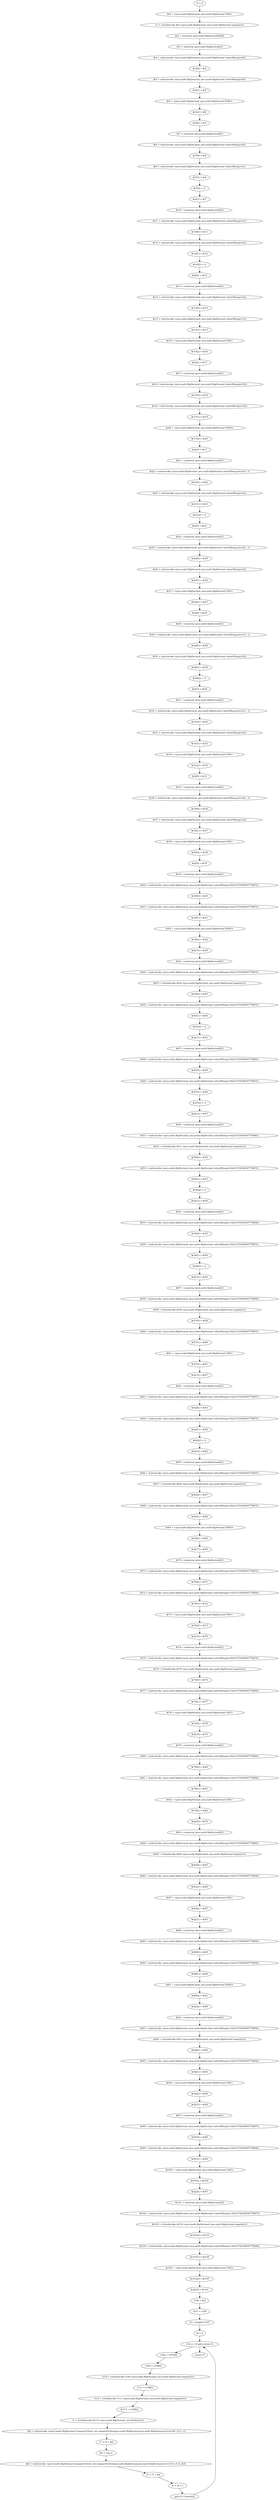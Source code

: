 digraph "unitGraph" {
    "i5 = 0"
    "$r0 = <java.math.BigDecimal: java.math.BigDecimal ONE>"
    "r1 = virtualinvoke $r0.<java.math.BigDecimal: java.math.BigDecimal negate()>()"
    "$r2 = newarray (java.math.BigDecimal[])[26]"
    "$r3 = newarray (java.math.BigDecimal)[3]"
    "$r4 = staticinvoke <java.math.BigDecimal: java.math.BigDecimal valueOf(long)>(0L)"
    "$r3[0] = $r4"
    "$r5 = staticinvoke <java.math.BigDecimal: java.math.BigDecimal valueOf(long)>(0L)"
    "$r3[1] = $r5"
    "$r6 = <java.math.BigDecimal: java.math.BigDecimal ZERO>"
    "$r3[2] = $r6"
    "$r2[0] = $r3"
    "$r7 = newarray (java.math.BigDecimal)[3]"
    "$r8 = staticinvoke <java.math.BigDecimal: java.math.BigDecimal valueOf(long)>(0L)"
    "$r7[0] = $r8"
    "$r9 = staticinvoke <java.math.BigDecimal: java.math.BigDecimal valueOf(long)>(1L)"
    "$r7[1] = $r9"
    "$r7[2] = r1"
    "$r2[1] = $r7"
    "$r10 = newarray (java.math.BigDecimal)[3]"
    "$r11 = staticinvoke <java.math.BigDecimal: java.math.BigDecimal valueOf(long)>(1L)"
    "$r10[0] = $r11"
    "$r12 = staticinvoke <java.math.BigDecimal: java.math.BigDecimal valueOf(long)>(2L)"
    "$r10[1] = $r12"
    "$r10[2] = r1"
    "$r2[2] = $r10"
    "$r13 = newarray (java.math.BigDecimal)[3]"
    "$r14 = staticinvoke <java.math.BigDecimal: java.math.BigDecimal valueOf(long)>(2L)"
    "$r13[0] = $r14"
    "$r15 = staticinvoke <java.math.BigDecimal: java.math.BigDecimal valueOf(long)>(1L)"
    "$r13[1] = $r15"
    "$r16 = <java.math.BigDecimal: java.math.BigDecimal ONE>"
    "$r13[2] = $r16"
    "$r2[3] = $r13"
    "$r17 = newarray (java.math.BigDecimal)[3]"
    "$r18 = staticinvoke <java.math.BigDecimal: java.math.BigDecimal valueOf(long)>(10L)"
    "$r17[0] = $r18"
    "$r19 = staticinvoke <java.math.BigDecimal: java.math.BigDecimal valueOf(long)>(10L)"
    "$r17[1] = $r19"
    "$r20 = <java.math.BigDecimal: java.math.BigDecimal ZERO>"
    "$r17[2] = $r20"
    "$r2[4] = $r17"
    "$r21 = newarray (java.math.BigDecimal)[3]"
    "$r22 = staticinvoke <java.math.BigDecimal: java.math.BigDecimal valueOf(long,int)>(2L, 1)"
    "$r21[0] = $r22"
    "$r23 = staticinvoke <java.math.BigDecimal: java.math.BigDecimal valueOf(long)>(2L)"
    "$r21[1] = $r23"
    "$r21[2] = r1"
    "$r2[5] = $r21"
    "$r24 = newarray (java.math.BigDecimal)[3]"
    "$r25 = staticinvoke <java.math.BigDecimal: java.math.BigDecimal valueOf(long,int)>(2L, -1)"
    "$r24[0] = $r25"
    "$r26 = staticinvoke <java.math.BigDecimal: java.math.BigDecimal valueOf(long)>(2L)"
    "$r24[1] = $r26"
    "$r27 = <java.math.BigDecimal: java.math.BigDecimal ONE>"
    "$r24[2] = $r27"
    "$r2[6] = $r24"
    "$r28 = newarray (java.math.BigDecimal)[3]"
    "$r29 = staticinvoke <java.math.BigDecimal: java.math.BigDecimal valueOf(long,int)>(1L, 1)"
    "$r28[0] = $r29"
    "$r30 = staticinvoke <java.math.BigDecimal: java.math.BigDecimal valueOf(long)>(2L)"
    "$r28[1] = $r30"
    "$r28[2] = r1"
    "$r2[7] = $r28"
    "$r31 = newarray (java.math.BigDecimal)[3]"
    "$r32 = staticinvoke <java.math.BigDecimal: java.math.BigDecimal valueOf(long,int)>(1L, -1)"
    "$r31[0] = $r32"
    "$r33 = staticinvoke <java.math.BigDecimal: java.math.BigDecimal valueOf(long)>(2L)"
    "$r31[1] = $r33"
    "$r34 = <java.math.BigDecimal: java.math.BigDecimal ONE>"
    "$r31[2] = $r34"
    "$r2[8] = $r31"
    "$r35 = newarray (java.math.BigDecimal)[3]"
    "$r36 = staticinvoke <java.math.BigDecimal: java.math.BigDecimal valueOf(long,int)>(5L, -1)"
    "$r35[0] = $r36"
    "$r37 = staticinvoke <java.math.BigDecimal: java.math.BigDecimal valueOf(long)>(2L)"
    "$r35[1] = $r37"
    "$r38 = <java.math.BigDecimal: java.math.BigDecimal ONE>"
    "$r35[2] = $r38"
    "$r2[9] = $r35"
    "$r39 = newarray (java.math.BigDecimal)[3]"
    "$r40 = staticinvoke <java.math.BigDecimal: java.math.BigDecimal valueOf(long)>(9223372036854775807L)"
    "$r39[0] = $r40"
    "$r41 = staticinvoke <java.math.BigDecimal: java.math.BigDecimal valueOf(long)>(9223372036854775807L)"
    "$r39[1] = $r41"
    "$r42 = <java.math.BigDecimal: java.math.BigDecimal ZERO>"
    "$r39[2] = $r42"
    "$r2[10] = $r39"
    "$r43 = newarray (java.math.BigDecimal)[3]"
    "$r44 = staticinvoke <java.math.BigDecimal: java.math.BigDecimal valueOf(long)>(9223372036854775807L)"
    "$r45 = virtualinvoke $r44.<java.math.BigDecimal: java.math.BigDecimal negate()>()"
    "$r43[0] = $r45"
    "$r46 = staticinvoke <java.math.BigDecimal: java.math.BigDecimal valueOf(long)>(9223372036854775807L)"
    "$r43[1] = $r46"
    "$r43[2] = r1"
    "$r2[11] = $r43"
    "$r47 = newarray (java.math.BigDecimal)[3]"
    "$r48 = staticinvoke <java.math.BigDecimal: java.math.BigDecimal valueOf(long)>(9223372036854775806L)"
    "$r47[0] = $r48"
    "$r49 = staticinvoke <java.math.BigDecimal: java.math.BigDecimal valueOf(long)>(9223372036854775807L)"
    "$r47[1] = $r49"
    "$r47[2] = r1"
    "$r2[12] = $r47"
    "$r50 = newarray (java.math.BigDecimal)[3]"
    "$r51 = staticinvoke <java.math.BigDecimal: java.math.BigDecimal valueOf(long)>(9223372036854775806L)"
    "$r52 = virtualinvoke $r51.<java.math.BigDecimal: java.math.BigDecimal negate()>()"
    "$r50[0] = $r52"
    "$r53 = staticinvoke <java.math.BigDecimal: java.math.BigDecimal valueOf(long)>(9223372036854775807L)"
    "$r50[1] = $r53"
    "$r50[2] = r1"
    "$r2[13] = $r50"
    "$r54 = newarray (java.math.BigDecimal)[3]"
    "$r55 = staticinvoke <java.math.BigDecimal: java.math.BigDecimal valueOf(long)>(-9223372036854775808L)"
    "$r54[0] = $r55"
    "$r56 = staticinvoke <java.math.BigDecimal: java.math.BigDecimal valueOf(long)>(9223372036854775807L)"
    "$r54[1] = $r56"
    "$r54[2] = r1"
    "$r2[14] = $r54"
    "$r57 = newarray (java.math.BigDecimal)[3]"
    "$r58 = staticinvoke <java.math.BigDecimal: java.math.BigDecimal valueOf(long)>(-9223372036854775808L)"
    "$r59 = virtualinvoke $r58.<java.math.BigDecimal: java.math.BigDecimal negate()>()"
    "$r57[0] = $r59"
    "$r60 = staticinvoke <java.math.BigDecimal: java.math.BigDecimal valueOf(long)>(9223372036854775807L)"
    "$r57[1] = $r60"
    "$r61 = <java.math.BigDecimal: java.math.BigDecimal ONE>"
    "$r57[2] = $r61"
    "$r2[15] = $r57"
    "$r62 = newarray (java.math.BigDecimal)[3]"
    "$r63 = staticinvoke <java.math.BigDecimal: java.math.BigDecimal valueOf(long)>(-9223372036854775807L)"
    "$r62[0] = $r63"
    "$r64 = staticinvoke <java.math.BigDecimal: java.math.BigDecimal valueOf(long)>(9223372036854775807L)"
    "$r62[1] = $r64"
    "$r62[2] = r1"
    "$r2[16] = $r62"
    "$r65 = newarray (java.math.BigDecimal)[3]"
    "$r66 = staticinvoke <java.math.BigDecimal: java.math.BigDecimal valueOf(long)>(-9223372036854775807L)"
    "$r67 = virtualinvoke $r66.<java.math.BigDecimal: java.math.BigDecimal negate()>()"
    "$r65[0] = $r67"
    "$r68 = staticinvoke <java.math.BigDecimal: java.math.BigDecimal valueOf(long)>(9223372036854775807L)"
    "$r65[1] = $r68"
    "$r69 = <java.math.BigDecimal: java.math.BigDecimal ZERO>"
    "$r65[2] = $r69"
    "$r2[17] = $r65"
    "$r70 = newarray (java.math.BigDecimal)[3]"
    "$r71 = staticinvoke <java.math.BigDecimal: java.math.BigDecimal valueOf(long)>(9223372036854775807L)"
    "$r70[0] = $r71"
    "$r72 = staticinvoke <java.math.BigDecimal: java.math.BigDecimal valueOf(long)>(-9223372036854775808L)"
    "$r70[1] = $r72"
    "$r73 = <java.math.BigDecimal: java.math.BigDecimal ONE>"
    "$r70[2] = $r73"
    "$r2[18] = $r70"
    "$r74 = newarray (java.math.BigDecimal)[3]"
    "$r75 = staticinvoke <java.math.BigDecimal: java.math.BigDecimal valueOf(long)>(9223372036854775807L)"
    "$r76 = virtualinvoke $r75.<java.math.BigDecimal: java.math.BigDecimal negate()>()"
    "$r74[0] = $r76"
    "$r77 = staticinvoke <java.math.BigDecimal: java.math.BigDecimal valueOf(long)>(-9223372036854775808L)"
    "$r74[1] = $r77"
    "$r78 = <java.math.BigDecimal: java.math.BigDecimal ONE>"
    "$r74[2] = $r78"
    "$r2[19] = $r74"
    "$r79 = newarray (java.math.BigDecimal)[3]"
    "$r80 = staticinvoke <java.math.BigDecimal: java.math.BigDecimal valueOf(long)>(9223372036854775806L)"
    "$r79[0] = $r80"
    "$r81 = staticinvoke <java.math.BigDecimal: java.math.BigDecimal valueOf(long)>(-9223372036854775808L)"
    "$r79[1] = $r81"
    "$r82 = <java.math.BigDecimal: java.math.BigDecimal ONE>"
    "$r79[2] = $r82"
    "$r2[20] = $r79"
    "$r83 = newarray (java.math.BigDecimal)[3]"
    "$r84 = staticinvoke <java.math.BigDecimal: java.math.BigDecimal valueOf(long)>(9223372036854775806L)"
    "$r85 = virtualinvoke $r84.<java.math.BigDecimal: java.math.BigDecimal negate()>()"
    "$r83[0] = $r85"
    "$r86 = staticinvoke <java.math.BigDecimal: java.math.BigDecimal valueOf(long)>(-9223372036854775808L)"
    "$r83[1] = $r86"
    "$r87 = <java.math.BigDecimal: java.math.BigDecimal ONE>"
    "$r83[2] = $r87"
    "$r2[21] = $r83"
    "$r88 = newarray (java.math.BigDecimal)[3]"
    "$r89 = staticinvoke <java.math.BigDecimal: java.math.BigDecimal valueOf(long)>(-9223372036854775808L)"
    "$r88[0] = $r89"
    "$r90 = staticinvoke <java.math.BigDecimal: java.math.BigDecimal valueOf(long)>(-9223372036854775808L)"
    "$r88[1] = $r90"
    "$r91 = <java.math.BigDecimal: java.math.BigDecimal ZERO>"
    "$r88[2] = $r91"
    "$r2[22] = $r88"
    "$r92 = newarray (java.math.BigDecimal)[3]"
    "$r93 = staticinvoke <java.math.BigDecimal: java.math.BigDecimal valueOf(long)>(-9223372036854775808L)"
    "$r94 = virtualinvoke $r93.<java.math.BigDecimal: java.math.BigDecimal negate()>()"
    "$r92[0] = $r94"
    "$r95 = staticinvoke <java.math.BigDecimal: java.math.BigDecimal valueOf(long)>(-9223372036854775808L)"
    "$r92[1] = $r95"
    "$r96 = <java.math.BigDecimal: java.math.BigDecimal ONE>"
    "$r92[2] = $r96"
    "$r2[23] = $r92"
    "$r97 = newarray (java.math.BigDecimal)[3]"
    "$r98 = staticinvoke <java.math.BigDecimal: java.math.BigDecimal valueOf(long)>(-9223372036854775807L)"
    "$r97[0] = $r98"
    "$r99 = staticinvoke <java.math.BigDecimal: java.math.BigDecimal valueOf(long)>(-9223372036854775808L)"
    "$r97[1] = $r99"
    "$r100 = <java.math.BigDecimal: java.math.BigDecimal ONE>"
    "$r97[2] = $r100"
    "$r2[24] = $r97"
    "$r101 = newarray (java.math.BigDecimal)[3]"
    "$r102 = staticinvoke <java.math.BigDecimal: java.math.BigDecimal valueOf(long)>(-9223372036854775807L)"
    "$r103 = virtualinvoke $r102.<java.math.BigDecimal: java.math.BigDecimal negate()>()"
    "$r101[0] = $r103"
    "$r104 = staticinvoke <java.math.BigDecimal: java.math.BigDecimal valueOf(long)>(-9223372036854775808L)"
    "$r101[1] = $r104"
    "$r105 = <java.math.BigDecimal: java.math.BigDecimal ONE>"
    "$r101[2] = $r105"
    "$r2[25] = $r101"
    "r106 = $r2"
    "r107 = r106"
    "i0 = lengthof r107"
    "i6 = 0"
    "if i6 >= i0 goto return i5"
    "r108 = r107[i6]"
    "r109 = r108[0]"
    "r110 = virtualinvoke r109.<java.math.BigDecimal: java.math.BigDecimal negate()>()"
    "r111 = r108[1]"
    "r112 = virtualinvoke r111.<java.math.BigDecimal: java.math.BigDecimal negate()>()"
    "$r113 = r108[2]"
    "i1 = virtualinvoke $r113.<java.math.BigDecimal: int intValue()>()"
    "$i2 = staticinvoke <javaT.math.BigDecimal.CompareToTests: int compareToTest(java.math.BigDecimal,java.math.BigDecimal,int)>(r109, r111, i1)"
    "i7 = i5 + $i2"
    "$i3 = neg i1"
    "$i4 = staticinvoke <javaT.math.BigDecimal.CompareToTests: int compareToTest(java.math.BigDecimal,java.math.BigDecimal,int)>(r110, r112, $i3)"
    "i5 = i7 + $i4"
    "i6 = i6 + 1"
    "goto [?= (branch)]"
    "return i5"
    "i5 = 0"->"$r0 = <java.math.BigDecimal: java.math.BigDecimal ONE>";
    "$r0 = <java.math.BigDecimal: java.math.BigDecimal ONE>"->"r1 = virtualinvoke $r0.<java.math.BigDecimal: java.math.BigDecimal negate()>()";
    "r1 = virtualinvoke $r0.<java.math.BigDecimal: java.math.BigDecimal negate()>()"->"$r2 = newarray (java.math.BigDecimal[])[26]";
    "$r2 = newarray (java.math.BigDecimal[])[26]"->"$r3 = newarray (java.math.BigDecimal)[3]";
    "$r3 = newarray (java.math.BigDecimal)[3]"->"$r4 = staticinvoke <java.math.BigDecimal: java.math.BigDecimal valueOf(long)>(0L)";
    "$r4 = staticinvoke <java.math.BigDecimal: java.math.BigDecimal valueOf(long)>(0L)"->"$r3[0] = $r4";
    "$r3[0] = $r4"->"$r5 = staticinvoke <java.math.BigDecimal: java.math.BigDecimal valueOf(long)>(0L)";
    "$r5 = staticinvoke <java.math.BigDecimal: java.math.BigDecimal valueOf(long)>(0L)"->"$r3[1] = $r5";
    "$r3[1] = $r5"->"$r6 = <java.math.BigDecimal: java.math.BigDecimal ZERO>";
    "$r6 = <java.math.BigDecimal: java.math.BigDecimal ZERO>"->"$r3[2] = $r6";
    "$r3[2] = $r6"->"$r2[0] = $r3";
    "$r2[0] = $r3"->"$r7 = newarray (java.math.BigDecimal)[3]";
    "$r7 = newarray (java.math.BigDecimal)[3]"->"$r8 = staticinvoke <java.math.BigDecimal: java.math.BigDecimal valueOf(long)>(0L)";
    "$r8 = staticinvoke <java.math.BigDecimal: java.math.BigDecimal valueOf(long)>(0L)"->"$r7[0] = $r8";
    "$r7[0] = $r8"->"$r9 = staticinvoke <java.math.BigDecimal: java.math.BigDecimal valueOf(long)>(1L)";
    "$r9 = staticinvoke <java.math.BigDecimal: java.math.BigDecimal valueOf(long)>(1L)"->"$r7[1] = $r9";
    "$r7[1] = $r9"->"$r7[2] = r1";
    "$r7[2] = r1"->"$r2[1] = $r7";
    "$r2[1] = $r7"->"$r10 = newarray (java.math.BigDecimal)[3]";
    "$r10 = newarray (java.math.BigDecimal)[3]"->"$r11 = staticinvoke <java.math.BigDecimal: java.math.BigDecimal valueOf(long)>(1L)";
    "$r11 = staticinvoke <java.math.BigDecimal: java.math.BigDecimal valueOf(long)>(1L)"->"$r10[0] = $r11";
    "$r10[0] = $r11"->"$r12 = staticinvoke <java.math.BigDecimal: java.math.BigDecimal valueOf(long)>(2L)";
    "$r12 = staticinvoke <java.math.BigDecimal: java.math.BigDecimal valueOf(long)>(2L)"->"$r10[1] = $r12";
    "$r10[1] = $r12"->"$r10[2] = r1";
    "$r10[2] = r1"->"$r2[2] = $r10";
    "$r2[2] = $r10"->"$r13 = newarray (java.math.BigDecimal)[3]";
    "$r13 = newarray (java.math.BigDecimal)[3]"->"$r14 = staticinvoke <java.math.BigDecimal: java.math.BigDecimal valueOf(long)>(2L)";
    "$r14 = staticinvoke <java.math.BigDecimal: java.math.BigDecimal valueOf(long)>(2L)"->"$r13[0] = $r14";
    "$r13[0] = $r14"->"$r15 = staticinvoke <java.math.BigDecimal: java.math.BigDecimal valueOf(long)>(1L)";
    "$r15 = staticinvoke <java.math.BigDecimal: java.math.BigDecimal valueOf(long)>(1L)"->"$r13[1] = $r15";
    "$r13[1] = $r15"->"$r16 = <java.math.BigDecimal: java.math.BigDecimal ONE>";
    "$r16 = <java.math.BigDecimal: java.math.BigDecimal ONE>"->"$r13[2] = $r16";
    "$r13[2] = $r16"->"$r2[3] = $r13";
    "$r2[3] = $r13"->"$r17 = newarray (java.math.BigDecimal)[3]";
    "$r17 = newarray (java.math.BigDecimal)[3]"->"$r18 = staticinvoke <java.math.BigDecimal: java.math.BigDecimal valueOf(long)>(10L)";
    "$r18 = staticinvoke <java.math.BigDecimal: java.math.BigDecimal valueOf(long)>(10L)"->"$r17[0] = $r18";
    "$r17[0] = $r18"->"$r19 = staticinvoke <java.math.BigDecimal: java.math.BigDecimal valueOf(long)>(10L)";
    "$r19 = staticinvoke <java.math.BigDecimal: java.math.BigDecimal valueOf(long)>(10L)"->"$r17[1] = $r19";
    "$r17[1] = $r19"->"$r20 = <java.math.BigDecimal: java.math.BigDecimal ZERO>";
    "$r20 = <java.math.BigDecimal: java.math.BigDecimal ZERO>"->"$r17[2] = $r20";
    "$r17[2] = $r20"->"$r2[4] = $r17";
    "$r2[4] = $r17"->"$r21 = newarray (java.math.BigDecimal)[3]";
    "$r21 = newarray (java.math.BigDecimal)[3]"->"$r22 = staticinvoke <java.math.BigDecimal: java.math.BigDecimal valueOf(long,int)>(2L, 1)";
    "$r22 = staticinvoke <java.math.BigDecimal: java.math.BigDecimal valueOf(long,int)>(2L, 1)"->"$r21[0] = $r22";
    "$r21[0] = $r22"->"$r23 = staticinvoke <java.math.BigDecimal: java.math.BigDecimal valueOf(long)>(2L)";
    "$r23 = staticinvoke <java.math.BigDecimal: java.math.BigDecimal valueOf(long)>(2L)"->"$r21[1] = $r23";
    "$r21[1] = $r23"->"$r21[2] = r1";
    "$r21[2] = r1"->"$r2[5] = $r21";
    "$r2[5] = $r21"->"$r24 = newarray (java.math.BigDecimal)[3]";
    "$r24 = newarray (java.math.BigDecimal)[3]"->"$r25 = staticinvoke <java.math.BigDecimal: java.math.BigDecimal valueOf(long,int)>(2L, -1)";
    "$r25 = staticinvoke <java.math.BigDecimal: java.math.BigDecimal valueOf(long,int)>(2L, -1)"->"$r24[0] = $r25";
    "$r24[0] = $r25"->"$r26 = staticinvoke <java.math.BigDecimal: java.math.BigDecimal valueOf(long)>(2L)";
    "$r26 = staticinvoke <java.math.BigDecimal: java.math.BigDecimal valueOf(long)>(2L)"->"$r24[1] = $r26";
    "$r24[1] = $r26"->"$r27 = <java.math.BigDecimal: java.math.BigDecimal ONE>";
    "$r27 = <java.math.BigDecimal: java.math.BigDecimal ONE>"->"$r24[2] = $r27";
    "$r24[2] = $r27"->"$r2[6] = $r24";
    "$r2[6] = $r24"->"$r28 = newarray (java.math.BigDecimal)[3]";
    "$r28 = newarray (java.math.BigDecimal)[3]"->"$r29 = staticinvoke <java.math.BigDecimal: java.math.BigDecimal valueOf(long,int)>(1L, 1)";
    "$r29 = staticinvoke <java.math.BigDecimal: java.math.BigDecimal valueOf(long,int)>(1L, 1)"->"$r28[0] = $r29";
    "$r28[0] = $r29"->"$r30 = staticinvoke <java.math.BigDecimal: java.math.BigDecimal valueOf(long)>(2L)";
    "$r30 = staticinvoke <java.math.BigDecimal: java.math.BigDecimal valueOf(long)>(2L)"->"$r28[1] = $r30";
    "$r28[1] = $r30"->"$r28[2] = r1";
    "$r28[2] = r1"->"$r2[7] = $r28";
    "$r2[7] = $r28"->"$r31 = newarray (java.math.BigDecimal)[3]";
    "$r31 = newarray (java.math.BigDecimal)[3]"->"$r32 = staticinvoke <java.math.BigDecimal: java.math.BigDecimal valueOf(long,int)>(1L, -1)";
    "$r32 = staticinvoke <java.math.BigDecimal: java.math.BigDecimal valueOf(long,int)>(1L, -1)"->"$r31[0] = $r32";
    "$r31[0] = $r32"->"$r33 = staticinvoke <java.math.BigDecimal: java.math.BigDecimal valueOf(long)>(2L)";
    "$r33 = staticinvoke <java.math.BigDecimal: java.math.BigDecimal valueOf(long)>(2L)"->"$r31[1] = $r33";
    "$r31[1] = $r33"->"$r34 = <java.math.BigDecimal: java.math.BigDecimal ONE>";
    "$r34 = <java.math.BigDecimal: java.math.BigDecimal ONE>"->"$r31[2] = $r34";
    "$r31[2] = $r34"->"$r2[8] = $r31";
    "$r2[8] = $r31"->"$r35 = newarray (java.math.BigDecimal)[3]";
    "$r35 = newarray (java.math.BigDecimal)[3]"->"$r36 = staticinvoke <java.math.BigDecimal: java.math.BigDecimal valueOf(long,int)>(5L, -1)";
    "$r36 = staticinvoke <java.math.BigDecimal: java.math.BigDecimal valueOf(long,int)>(5L, -1)"->"$r35[0] = $r36";
    "$r35[0] = $r36"->"$r37 = staticinvoke <java.math.BigDecimal: java.math.BigDecimal valueOf(long)>(2L)";
    "$r37 = staticinvoke <java.math.BigDecimal: java.math.BigDecimal valueOf(long)>(2L)"->"$r35[1] = $r37";
    "$r35[1] = $r37"->"$r38 = <java.math.BigDecimal: java.math.BigDecimal ONE>";
    "$r38 = <java.math.BigDecimal: java.math.BigDecimal ONE>"->"$r35[2] = $r38";
    "$r35[2] = $r38"->"$r2[9] = $r35";
    "$r2[9] = $r35"->"$r39 = newarray (java.math.BigDecimal)[3]";
    "$r39 = newarray (java.math.BigDecimal)[3]"->"$r40 = staticinvoke <java.math.BigDecimal: java.math.BigDecimal valueOf(long)>(9223372036854775807L)";
    "$r40 = staticinvoke <java.math.BigDecimal: java.math.BigDecimal valueOf(long)>(9223372036854775807L)"->"$r39[0] = $r40";
    "$r39[0] = $r40"->"$r41 = staticinvoke <java.math.BigDecimal: java.math.BigDecimal valueOf(long)>(9223372036854775807L)";
    "$r41 = staticinvoke <java.math.BigDecimal: java.math.BigDecimal valueOf(long)>(9223372036854775807L)"->"$r39[1] = $r41";
    "$r39[1] = $r41"->"$r42 = <java.math.BigDecimal: java.math.BigDecimal ZERO>";
    "$r42 = <java.math.BigDecimal: java.math.BigDecimal ZERO>"->"$r39[2] = $r42";
    "$r39[2] = $r42"->"$r2[10] = $r39";
    "$r2[10] = $r39"->"$r43 = newarray (java.math.BigDecimal)[3]";
    "$r43 = newarray (java.math.BigDecimal)[3]"->"$r44 = staticinvoke <java.math.BigDecimal: java.math.BigDecimal valueOf(long)>(9223372036854775807L)";
    "$r44 = staticinvoke <java.math.BigDecimal: java.math.BigDecimal valueOf(long)>(9223372036854775807L)"->"$r45 = virtualinvoke $r44.<java.math.BigDecimal: java.math.BigDecimal negate()>()";
    "$r45 = virtualinvoke $r44.<java.math.BigDecimal: java.math.BigDecimal negate()>()"->"$r43[0] = $r45";
    "$r43[0] = $r45"->"$r46 = staticinvoke <java.math.BigDecimal: java.math.BigDecimal valueOf(long)>(9223372036854775807L)";
    "$r46 = staticinvoke <java.math.BigDecimal: java.math.BigDecimal valueOf(long)>(9223372036854775807L)"->"$r43[1] = $r46";
    "$r43[1] = $r46"->"$r43[2] = r1";
    "$r43[2] = r1"->"$r2[11] = $r43";
    "$r2[11] = $r43"->"$r47 = newarray (java.math.BigDecimal)[3]";
    "$r47 = newarray (java.math.BigDecimal)[3]"->"$r48 = staticinvoke <java.math.BigDecimal: java.math.BigDecimal valueOf(long)>(9223372036854775806L)";
    "$r48 = staticinvoke <java.math.BigDecimal: java.math.BigDecimal valueOf(long)>(9223372036854775806L)"->"$r47[0] = $r48";
    "$r47[0] = $r48"->"$r49 = staticinvoke <java.math.BigDecimal: java.math.BigDecimal valueOf(long)>(9223372036854775807L)";
    "$r49 = staticinvoke <java.math.BigDecimal: java.math.BigDecimal valueOf(long)>(9223372036854775807L)"->"$r47[1] = $r49";
    "$r47[1] = $r49"->"$r47[2] = r1";
    "$r47[2] = r1"->"$r2[12] = $r47";
    "$r2[12] = $r47"->"$r50 = newarray (java.math.BigDecimal)[3]";
    "$r50 = newarray (java.math.BigDecimal)[3]"->"$r51 = staticinvoke <java.math.BigDecimal: java.math.BigDecimal valueOf(long)>(9223372036854775806L)";
    "$r51 = staticinvoke <java.math.BigDecimal: java.math.BigDecimal valueOf(long)>(9223372036854775806L)"->"$r52 = virtualinvoke $r51.<java.math.BigDecimal: java.math.BigDecimal negate()>()";
    "$r52 = virtualinvoke $r51.<java.math.BigDecimal: java.math.BigDecimal negate()>()"->"$r50[0] = $r52";
    "$r50[0] = $r52"->"$r53 = staticinvoke <java.math.BigDecimal: java.math.BigDecimal valueOf(long)>(9223372036854775807L)";
    "$r53 = staticinvoke <java.math.BigDecimal: java.math.BigDecimal valueOf(long)>(9223372036854775807L)"->"$r50[1] = $r53";
    "$r50[1] = $r53"->"$r50[2] = r1";
    "$r50[2] = r1"->"$r2[13] = $r50";
    "$r2[13] = $r50"->"$r54 = newarray (java.math.BigDecimal)[3]";
    "$r54 = newarray (java.math.BigDecimal)[3]"->"$r55 = staticinvoke <java.math.BigDecimal: java.math.BigDecimal valueOf(long)>(-9223372036854775808L)";
    "$r55 = staticinvoke <java.math.BigDecimal: java.math.BigDecimal valueOf(long)>(-9223372036854775808L)"->"$r54[0] = $r55";
    "$r54[0] = $r55"->"$r56 = staticinvoke <java.math.BigDecimal: java.math.BigDecimal valueOf(long)>(9223372036854775807L)";
    "$r56 = staticinvoke <java.math.BigDecimal: java.math.BigDecimal valueOf(long)>(9223372036854775807L)"->"$r54[1] = $r56";
    "$r54[1] = $r56"->"$r54[2] = r1";
    "$r54[2] = r1"->"$r2[14] = $r54";
    "$r2[14] = $r54"->"$r57 = newarray (java.math.BigDecimal)[3]";
    "$r57 = newarray (java.math.BigDecimal)[3]"->"$r58 = staticinvoke <java.math.BigDecimal: java.math.BigDecimal valueOf(long)>(-9223372036854775808L)";
    "$r58 = staticinvoke <java.math.BigDecimal: java.math.BigDecimal valueOf(long)>(-9223372036854775808L)"->"$r59 = virtualinvoke $r58.<java.math.BigDecimal: java.math.BigDecimal negate()>()";
    "$r59 = virtualinvoke $r58.<java.math.BigDecimal: java.math.BigDecimal negate()>()"->"$r57[0] = $r59";
    "$r57[0] = $r59"->"$r60 = staticinvoke <java.math.BigDecimal: java.math.BigDecimal valueOf(long)>(9223372036854775807L)";
    "$r60 = staticinvoke <java.math.BigDecimal: java.math.BigDecimal valueOf(long)>(9223372036854775807L)"->"$r57[1] = $r60";
    "$r57[1] = $r60"->"$r61 = <java.math.BigDecimal: java.math.BigDecimal ONE>";
    "$r61 = <java.math.BigDecimal: java.math.BigDecimal ONE>"->"$r57[2] = $r61";
    "$r57[2] = $r61"->"$r2[15] = $r57";
    "$r2[15] = $r57"->"$r62 = newarray (java.math.BigDecimal)[3]";
    "$r62 = newarray (java.math.BigDecimal)[3]"->"$r63 = staticinvoke <java.math.BigDecimal: java.math.BigDecimal valueOf(long)>(-9223372036854775807L)";
    "$r63 = staticinvoke <java.math.BigDecimal: java.math.BigDecimal valueOf(long)>(-9223372036854775807L)"->"$r62[0] = $r63";
    "$r62[0] = $r63"->"$r64 = staticinvoke <java.math.BigDecimal: java.math.BigDecimal valueOf(long)>(9223372036854775807L)";
    "$r64 = staticinvoke <java.math.BigDecimal: java.math.BigDecimal valueOf(long)>(9223372036854775807L)"->"$r62[1] = $r64";
    "$r62[1] = $r64"->"$r62[2] = r1";
    "$r62[2] = r1"->"$r2[16] = $r62";
    "$r2[16] = $r62"->"$r65 = newarray (java.math.BigDecimal)[3]";
    "$r65 = newarray (java.math.BigDecimal)[3]"->"$r66 = staticinvoke <java.math.BigDecimal: java.math.BigDecimal valueOf(long)>(-9223372036854775807L)";
    "$r66 = staticinvoke <java.math.BigDecimal: java.math.BigDecimal valueOf(long)>(-9223372036854775807L)"->"$r67 = virtualinvoke $r66.<java.math.BigDecimal: java.math.BigDecimal negate()>()";
    "$r67 = virtualinvoke $r66.<java.math.BigDecimal: java.math.BigDecimal negate()>()"->"$r65[0] = $r67";
    "$r65[0] = $r67"->"$r68 = staticinvoke <java.math.BigDecimal: java.math.BigDecimal valueOf(long)>(9223372036854775807L)";
    "$r68 = staticinvoke <java.math.BigDecimal: java.math.BigDecimal valueOf(long)>(9223372036854775807L)"->"$r65[1] = $r68";
    "$r65[1] = $r68"->"$r69 = <java.math.BigDecimal: java.math.BigDecimal ZERO>";
    "$r69 = <java.math.BigDecimal: java.math.BigDecimal ZERO>"->"$r65[2] = $r69";
    "$r65[2] = $r69"->"$r2[17] = $r65";
    "$r2[17] = $r65"->"$r70 = newarray (java.math.BigDecimal)[3]";
    "$r70 = newarray (java.math.BigDecimal)[3]"->"$r71 = staticinvoke <java.math.BigDecimal: java.math.BigDecimal valueOf(long)>(9223372036854775807L)";
    "$r71 = staticinvoke <java.math.BigDecimal: java.math.BigDecimal valueOf(long)>(9223372036854775807L)"->"$r70[0] = $r71";
    "$r70[0] = $r71"->"$r72 = staticinvoke <java.math.BigDecimal: java.math.BigDecimal valueOf(long)>(-9223372036854775808L)";
    "$r72 = staticinvoke <java.math.BigDecimal: java.math.BigDecimal valueOf(long)>(-9223372036854775808L)"->"$r70[1] = $r72";
    "$r70[1] = $r72"->"$r73 = <java.math.BigDecimal: java.math.BigDecimal ONE>";
    "$r73 = <java.math.BigDecimal: java.math.BigDecimal ONE>"->"$r70[2] = $r73";
    "$r70[2] = $r73"->"$r2[18] = $r70";
    "$r2[18] = $r70"->"$r74 = newarray (java.math.BigDecimal)[3]";
    "$r74 = newarray (java.math.BigDecimal)[3]"->"$r75 = staticinvoke <java.math.BigDecimal: java.math.BigDecimal valueOf(long)>(9223372036854775807L)";
    "$r75 = staticinvoke <java.math.BigDecimal: java.math.BigDecimal valueOf(long)>(9223372036854775807L)"->"$r76 = virtualinvoke $r75.<java.math.BigDecimal: java.math.BigDecimal negate()>()";
    "$r76 = virtualinvoke $r75.<java.math.BigDecimal: java.math.BigDecimal negate()>()"->"$r74[0] = $r76";
    "$r74[0] = $r76"->"$r77 = staticinvoke <java.math.BigDecimal: java.math.BigDecimal valueOf(long)>(-9223372036854775808L)";
    "$r77 = staticinvoke <java.math.BigDecimal: java.math.BigDecimal valueOf(long)>(-9223372036854775808L)"->"$r74[1] = $r77";
    "$r74[1] = $r77"->"$r78 = <java.math.BigDecimal: java.math.BigDecimal ONE>";
    "$r78 = <java.math.BigDecimal: java.math.BigDecimal ONE>"->"$r74[2] = $r78";
    "$r74[2] = $r78"->"$r2[19] = $r74";
    "$r2[19] = $r74"->"$r79 = newarray (java.math.BigDecimal)[3]";
    "$r79 = newarray (java.math.BigDecimal)[3]"->"$r80 = staticinvoke <java.math.BigDecimal: java.math.BigDecimal valueOf(long)>(9223372036854775806L)";
    "$r80 = staticinvoke <java.math.BigDecimal: java.math.BigDecimal valueOf(long)>(9223372036854775806L)"->"$r79[0] = $r80";
    "$r79[0] = $r80"->"$r81 = staticinvoke <java.math.BigDecimal: java.math.BigDecimal valueOf(long)>(-9223372036854775808L)";
    "$r81 = staticinvoke <java.math.BigDecimal: java.math.BigDecimal valueOf(long)>(-9223372036854775808L)"->"$r79[1] = $r81";
    "$r79[1] = $r81"->"$r82 = <java.math.BigDecimal: java.math.BigDecimal ONE>";
    "$r82 = <java.math.BigDecimal: java.math.BigDecimal ONE>"->"$r79[2] = $r82";
    "$r79[2] = $r82"->"$r2[20] = $r79";
    "$r2[20] = $r79"->"$r83 = newarray (java.math.BigDecimal)[3]";
    "$r83 = newarray (java.math.BigDecimal)[3]"->"$r84 = staticinvoke <java.math.BigDecimal: java.math.BigDecimal valueOf(long)>(9223372036854775806L)";
    "$r84 = staticinvoke <java.math.BigDecimal: java.math.BigDecimal valueOf(long)>(9223372036854775806L)"->"$r85 = virtualinvoke $r84.<java.math.BigDecimal: java.math.BigDecimal negate()>()";
    "$r85 = virtualinvoke $r84.<java.math.BigDecimal: java.math.BigDecimal negate()>()"->"$r83[0] = $r85";
    "$r83[0] = $r85"->"$r86 = staticinvoke <java.math.BigDecimal: java.math.BigDecimal valueOf(long)>(-9223372036854775808L)";
    "$r86 = staticinvoke <java.math.BigDecimal: java.math.BigDecimal valueOf(long)>(-9223372036854775808L)"->"$r83[1] = $r86";
    "$r83[1] = $r86"->"$r87 = <java.math.BigDecimal: java.math.BigDecimal ONE>";
    "$r87 = <java.math.BigDecimal: java.math.BigDecimal ONE>"->"$r83[2] = $r87";
    "$r83[2] = $r87"->"$r2[21] = $r83";
    "$r2[21] = $r83"->"$r88 = newarray (java.math.BigDecimal)[3]";
    "$r88 = newarray (java.math.BigDecimal)[3]"->"$r89 = staticinvoke <java.math.BigDecimal: java.math.BigDecimal valueOf(long)>(-9223372036854775808L)";
    "$r89 = staticinvoke <java.math.BigDecimal: java.math.BigDecimal valueOf(long)>(-9223372036854775808L)"->"$r88[0] = $r89";
    "$r88[0] = $r89"->"$r90 = staticinvoke <java.math.BigDecimal: java.math.BigDecimal valueOf(long)>(-9223372036854775808L)";
    "$r90 = staticinvoke <java.math.BigDecimal: java.math.BigDecimal valueOf(long)>(-9223372036854775808L)"->"$r88[1] = $r90";
    "$r88[1] = $r90"->"$r91 = <java.math.BigDecimal: java.math.BigDecimal ZERO>";
    "$r91 = <java.math.BigDecimal: java.math.BigDecimal ZERO>"->"$r88[2] = $r91";
    "$r88[2] = $r91"->"$r2[22] = $r88";
    "$r2[22] = $r88"->"$r92 = newarray (java.math.BigDecimal)[3]";
    "$r92 = newarray (java.math.BigDecimal)[3]"->"$r93 = staticinvoke <java.math.BigDecimal: java.math.BigDecimal valueOf(long)>(-9223372036854775808L)";
    "$r93 = staticinvoke <java.math.BigDecimal: java.math.BigDecimal valueOf(long)>(-9223372036854775808L)"->"$r94 = virtualinvoke $r93.<java.math.BigDecimal: java.math.BigDecimal negate()>()";
    "$r94 = virtualinvoke $r93.<java.math.BigDecimal: java.math.BigDecimal negate()>()"->"$r92[0] = $r94";
    "$r92[0] = $r94"->"$r95 = staticinvoke <java.math.BigDecimal: java.math.BigDecimal valueOf(long)>(-9223372036854775808L)";
    "$r95 = staticinvoke <java.math.BigDecimal: java.math.BigDecimal valueOf(long)>(-9223372036854775808L)"->"$r92[1] = $r95";
    "$r92[1] = $r95"->"$r96 = <java.math.BigDecimal: java.math.BigDecimal ONE>";
    "$r96 = <java.math.BigDecimal: java.math.BigDecimal ONE>"->"$r92[2] = $r96";
    "$r92[2] = $r96"->"$r2[23] = $r92";
    "$r2[23] = $r92"->"$r97 = newarray (java.math.BigDecimal)[3]";
    "$r97 = newarray (java.math.BigDecimal)[3]"->"$r98 = staticinvoke <java.math.BigDecimal: java.math.BigDecimal valueOf(long)>(-9223372036854775807L)";
    "$r98 = staticinvoke <java.math.BigDecimal: java.math.BigDecimal valueOf(long)>(-9223372036854775807L)"->"$r97[0] = $r98";
    "$r97[0] = $r98"->"$r99 = staticinvoke <java.math.BigDecimal: java.math.BigDecimal valueOf(long)>(-9223372036854775808L)";
    "$r99 = staticinvoke <java.math.BigDecimal: java.math.BigDecimal valueOf(long)>(-9223372036854775808L)"->"$r97[1] = $r99";
    "$r97[1] = $r99"->"$r100 = <java.math.BigDecimal: java.math.BigDecimal ONE>";
    "$r100 = <java.math.BigDecimal: java.math.BigDecimal ONE>"->"$r97[2] = $r100";
    "$r97[2] = $r100"->"$r2[24] = $r97";
    "$r2[24] = $r97"->"$r101 = newarray (java.math.BigDecimal)[3]";
    "$r101 = newarray (java.math.BigDecimal)[3]"->"$r102 = staticinvoke <java.math.BigDecimal: java.math.BigDecimal valueOf(long)>(-9223372036854775807L)";
    "$r102 = staticinvoke <java.math.BigDecimal: java.math.BigDecimal valueOf(long)>(-9223372036854775807L)"->"$r103 = virtualinvoke $r102.<java.math.BigDecimal: java.math.BigDecimal negate()>()";
    "$r103 = virtualinvoke $r102.<java.math.BigDecimal: java.math.BigDecimal negate()>()"->"$r101[0] = $r103";
    "$r101[0] = $r103"->"$r104 = staticinvoke <java.math.BigDecimal: java.math.BigDecimal valueOf(long)>(-9223372036854775808L)";
    "$r104 = staticinvoke <java.math.BigDecimal: java.math.BigDecimal valueOf(long)>(-9223372036854775808L)"->"$r101[1] = $r104";
    "$r101[1] = $r104"->"$r105 = <java.math.BigDecimal: java.math.BigDecimal ONE>";
    "$r105 = <java.math.BigDecimal: java.math.BigDecimal ONE>"->"$r101[2] = $r105";
    "$r101[2] = $r105"->"$r2[25] = $r101";
    "$r2[25] = $r101"->"r106 = $r2";
    "r106 = $r2"->"r107 = r106";
    "r107 = r106"->"i0 = lengthof r107";
    "i0 = lengthof r107"->"i6 = 0";
    "i6 = 0"->"if i6 >= i0 goto return i5";
    "if i6 >= i0 goto return i5"->"r108 = r107[i6]";
    "if i6 >= i0 goto return i5"->"return i5";
    "r108 = r107[i6]"->"r109 = r108[0]";
    "r109 = r108[0]"->"r110 = virtualinvoke r109.<java.math.BigDecimal: java.math.BigDecimal negate()>()";
    "r110 = virtualinvoke r109.<java.math.BigDecimal: java.math.BigDecimal negate()>()"->"r111 = r108[1]";
    "r111 = r108[1]"->"r112 = virtualinvoke r111.<java.math.BigDecimal: java.math.BigDecimal negate()>()";
    "r112 = virtualinvoke r111.<java.math.BigDecimal: java.math.BigDecimal negate()>()"->"$r113 = r108[2]";
    "$r113 = r108[2]"->"i1 = virtualinvoke $r113.<java.math.BigDecimal: int intValue()>()";
    "i1 = virtualinvoke $r113.<java.math.BigDecimal: int intValue()>()"->"$i2 = staticinvoke <javaT.math.BigDecimal.CompareToTests: int compareToTest(java.math.BigDecimal,java.math.BigDecimal,int)>(r109, r111, i1)";
    "$i2 = staticinvoke <javaT.math.BigDecimal.CompareToTests: int compareToTest(java.math.BigDecimal,java.math.BigDecimal,int)>(r109, r111, i1)"->"i7 = i5 + $i2";
    "i7 = i5 + $i2"->"$i3 = neg i1";
    "$i3 = neg i1"->"$i4 = staticinvoke <javaT.math.BigDecimal.CompareToTests: int compareToTest(java.math.BigDecimal,java.math.BigDecimal,int)>(r110, r112, $i3)";
    "$i4 = staticinvoke <javaT.math.BigDecimal.CompareToTests: int compareToTest(java.math.BigDecimal,java.math.BigDecimal,int)>(r110, r112, $i3)"->"i5 = i7 + $i4";
    "i5 = i7 + $i4"->"i6 = i6 + 1";
    "i6 = i6 + 1"->"goto [?= (branch)]";
    "goto [?= (branch)]"->"if i6 >= i0 goto return i5";
}
